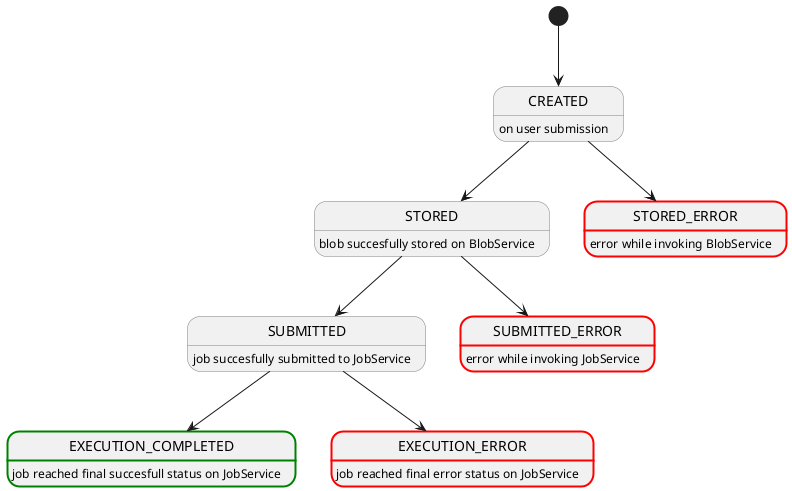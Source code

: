 @startuml

CREATED : on user submission
STORED: blob succesfully stored on BlobService
STORED_ERROR: error while invoking BlobService
SUBMITTED: job succesfully submitted to JobService
SUBMITTED_ERROR: error while invoking JobService
EXECUTION_COMPLETED: job reached final succesfull status on JobService
EXECUTION_ERROR: job reached final error status on JobService

state CREATED #line:grey
state STORED #line:grey
state SUBMITTED #line:grey
state STORED_ERROR #line.bold;line:red
state SUBMITTED_ERROR #line.bold;line:red
state EXECUTION_ERROR #line.bold;line:red
state EXECUTION_COMPLETED #line.bold;line:green

[*] --> CREATED
CREATED --> STORED
CREATED --> STORED_ERROR

STORED --> SUBMITTED
STORED --> SUBMITTED_ERROR

SUBMITTED --> EXECUTION_COMPLETED
SUBMITTED --> EXECUTION_ERROR
@enduml